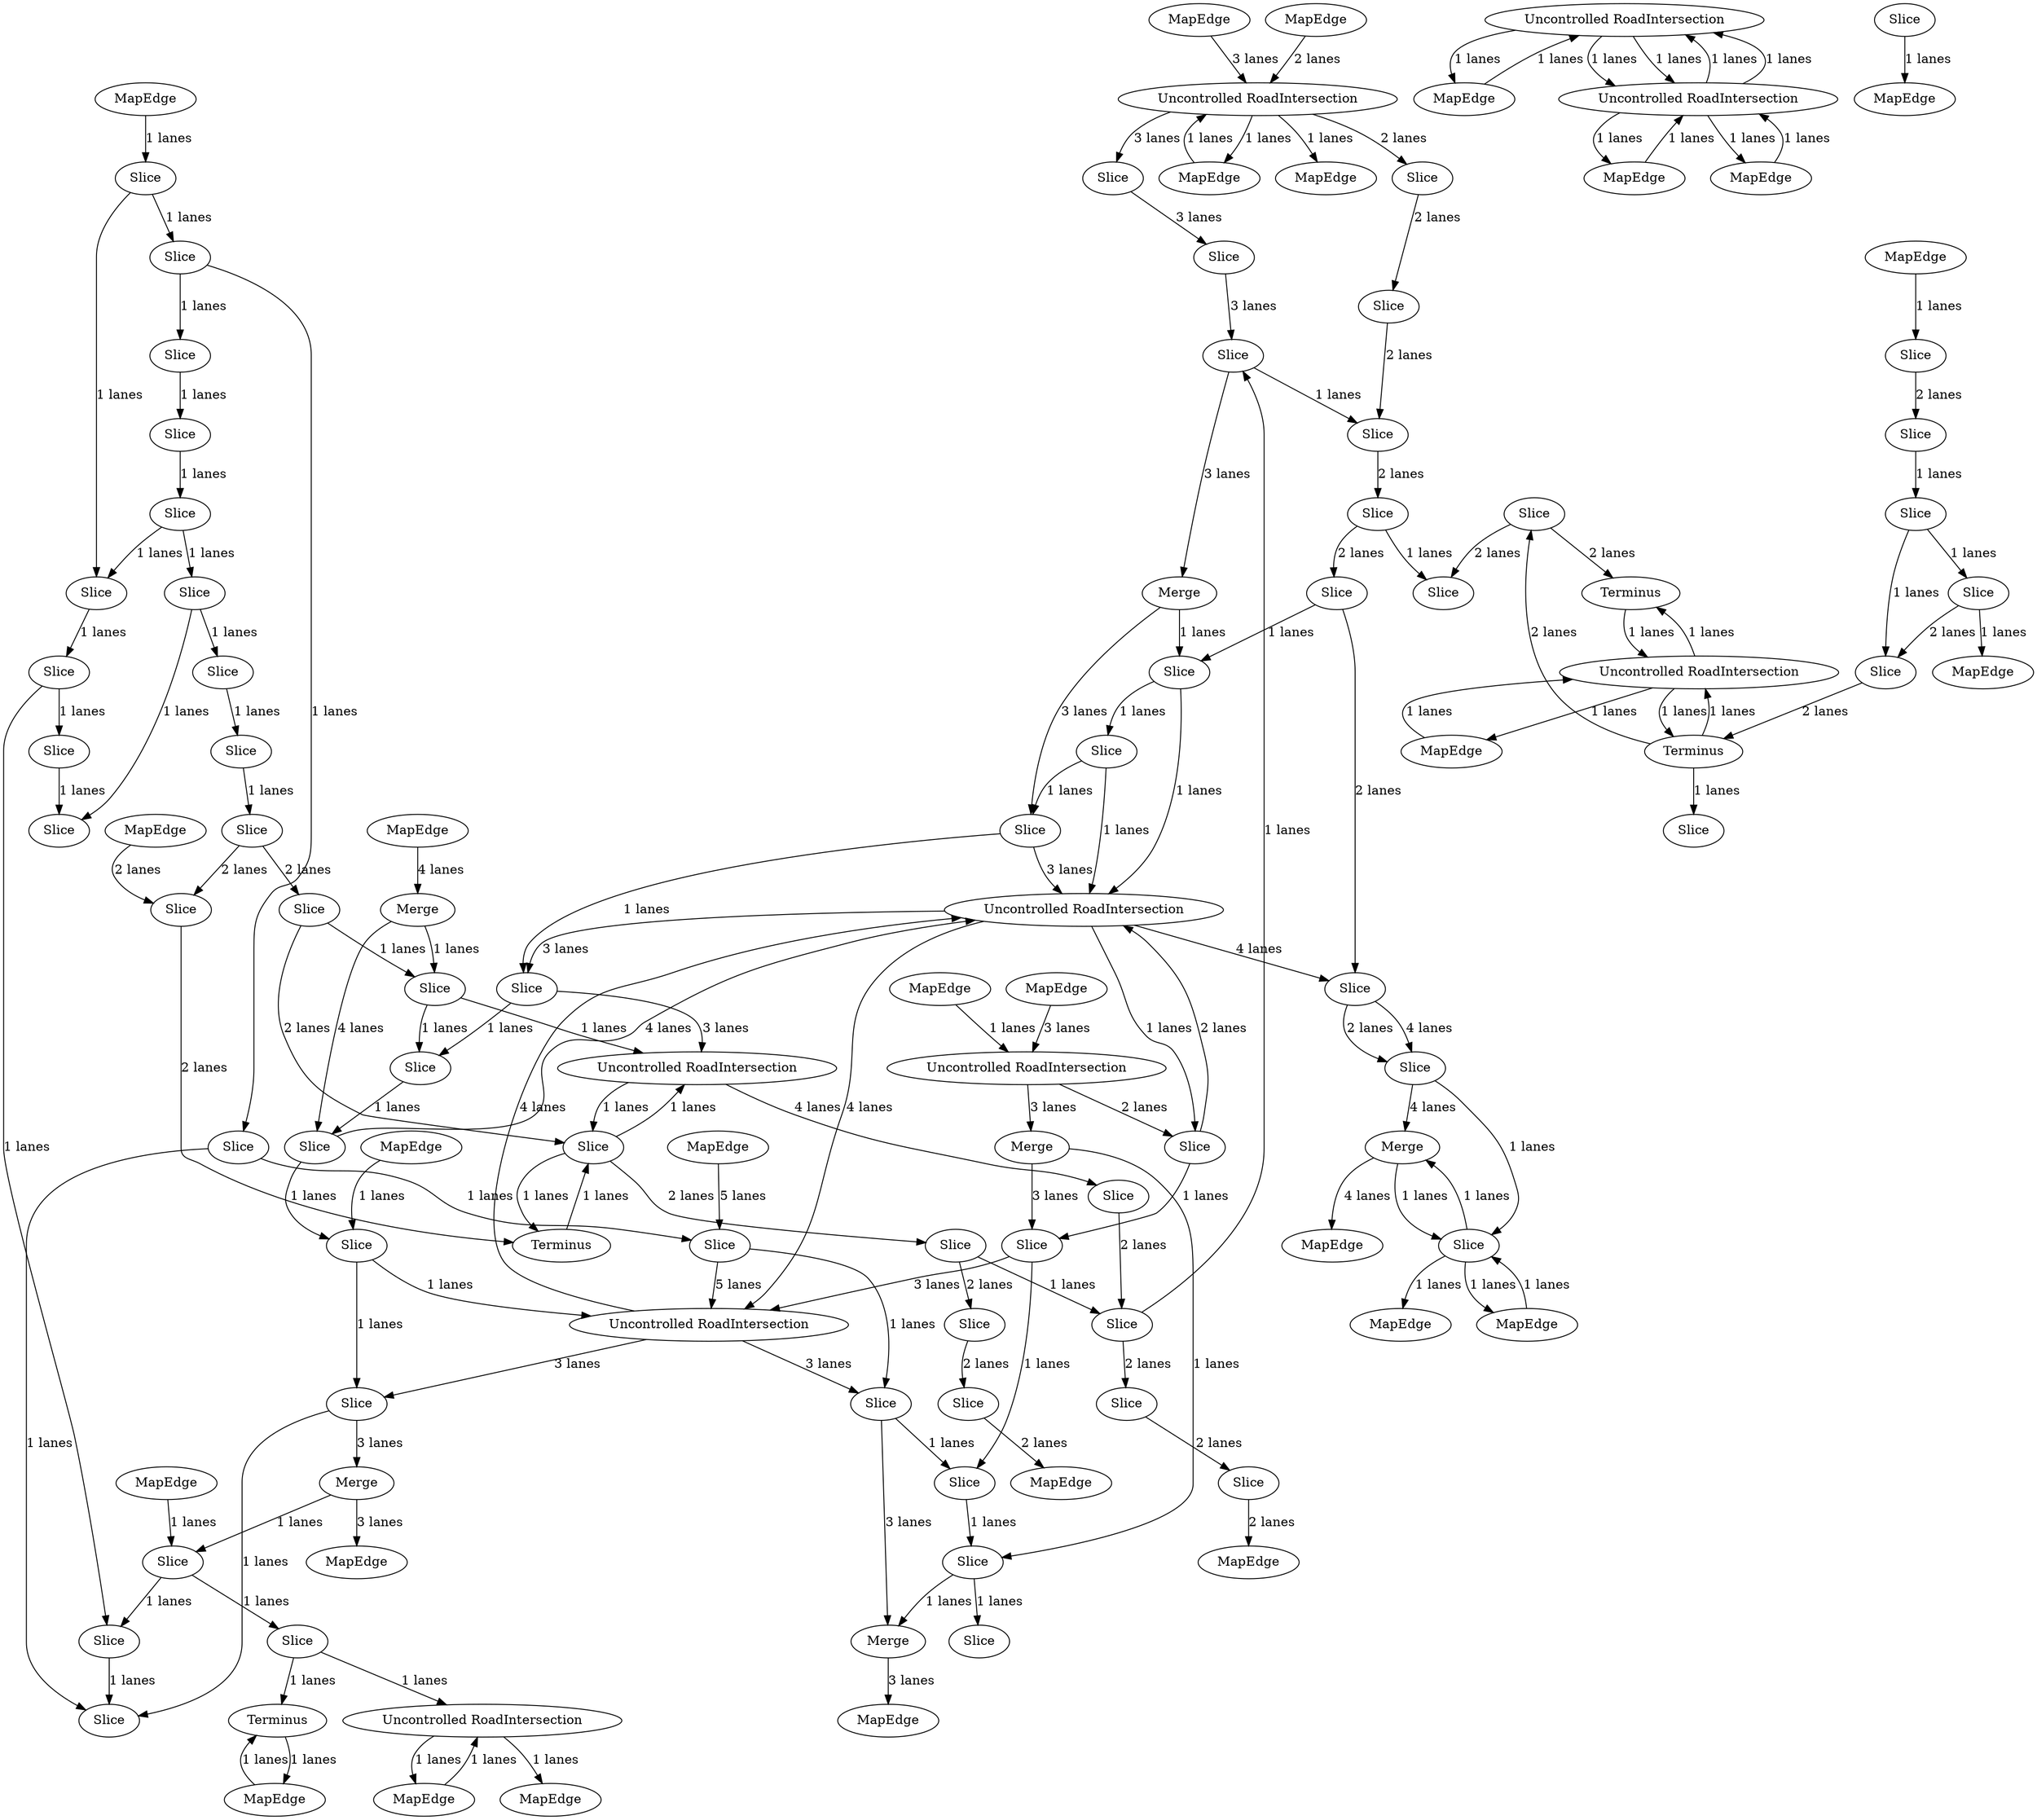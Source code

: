 digraph {
    0 [ label = "Slice" ]
    1 [ label = "Merge" ]
    2 [ label = "Merge" ]
    3 [ label = "Uncontrolled RoadIntersection" ]
    4 [ label = "Merge" ]
    5 [ label = "Merge" ]
    6 [ label = "Uncontrolled RoadIntersection" ]
    7 [ label = "MapEdge" ]
    8 [ label = "Slice" ]
    9 [ label = "Slice" ]
    10 [ label = "MapEdge" ]
    11 [ label = "Merge" ]
    12 [ label = "Uncontrolled RoadIntersection" ]
    13 [ label = "MapEdge" ]
    14 [ label = "MapEdge" ]
    15 [ label = "Uncontrolled RoadIntersection" ]
    16 [ label = "Uncontrolled RoadIntersection" ]
    17 [ label = "MapEdge" ]
    18 [ label = "Merge" ]
    19 [ label = "MapEdge" ]
    20 [ label = "Slice" ]
    21 [ label = "Uncontrolled RoadIntersection" ]
    22 [ label = "MapEdge" ]
    23 [ label = "Slice" ]
    24 [ label = "Slice" ]
    25 [ label = "Terminus" ]
    26 [ label = "Slice" ]
    27 [ label = "Slice" ]
    28 [ label = "Slice" ]
    29 [ label = "MapEdge" ]
    30 [ label = "MapEdge" ]
    31 [ label = "Slice" ]
    32 [ label = "Slice" ]
    33 [ label = "Slice" ]
    34 [ label = "Slice" ]
    35 [ label = "MapEdge" ]
    36 [ label = "Slice" ]
    37 [ label = "Slice" ]
    38 [ label = "Slice" ]
    39 [ label = "Terminus" ]
    40 [ label = "MapEdge" ]
    41 [ label = "Slice" ]
    42 [ label = "Slice" ]
    43 [ label = "Slice" ]
    44 [ label = "Slice" ]
    45 [ label = "Slice" ]
    46 [ label = "Slice" ]
    47 [ label = "Slice" ]
    48 [ label = "Slice" ]
    49 [ label = "Slice" ]
    50 [ label = "Slice" ]
    51 [ label = "Slice" ]
    52 [ label = "Slice" ]
    53 [ label = "Terminus" ]
    54 [ label = "Slice" ]
    55 [ label = "Slice" ]
    56 [ label = "MapEdge" ]
    57 [ label = "Slice" ]
    58 [ label = "Slice" ]
    59 [ label = "Terminus" ]
    60 [ label = "MapEdge" ]
    61 [ label = "Uncontrolled RoadIntersection" ]
    62 [ label = "MapEdge" ]
    63 [ label = "MapEdge" ]
    64 [ label = "Slice" ]
    65 [ label = "Slice" ]
    66 [ label = "Slice" ]
    67 [ label = "Slice" ]
    68 [ label = "Slice" ]
    69 [ label = "Slice" ]
    70 [ label = "MapEdge" ]
    71 [ label = "Slice" ]
    72 [ label = "Uncontrolled RoadIntersection" ]
    73 [ label = "Slice" ]
    74 [ label = "Slice" ]
    75 [ label = "Slice" ]
    76 [ label = "Slice" ]
    77 [ label = "Slice" ]
    78 [ label = "Slice" ]
    79 [ label = "Slice" ]
    80 [ label = "Slice" ]
    81 [ label = "Slice" ]
    82 [ label = "MapEdge" ]
    83 [ label = "Slice" ]
    84 [ label = "MapEdge" ]
    85 [ label = "Slice" ]
    86 [ label = "MapEdge" ]
    87 [ label = "MapEdge" ]
    88 [ label = "Slice" ]
    89 [ label = "Slice" ]
    90 [ label = "MapEdge" ]
    91 [ label = "Slice" ]
    92 [ label = "Slice" ]
    93 [ label = "Slice" ]
    94 [ label = "Slice" ]
    95 [ label = "MapEdge" ]
    96 [ label = "MapEdge" ]
    97 [ label = "Slice" ]
    98 [ label = "MapEdge" ]
    99 [ label = "Slice" ]
    100 [ label = "Slice" ]
    101 [ label = "Slice" ]
    102 [ label = "Slice" ]
    103 [ label = "MapEdge" ]
    104 [ label = "Slice" ]
    105 [ label = "Slice" ]
    106 [ label = "Slice" ]
    107 [ label = "MapEdge" ]
    108 [ label = "MapEdge" ]
    109 [ label = "MapEdge" ]
    110 [ label = "MapEdge" ]
    111 [ label = "Uncontrolled RoadIntersection" ]
    0 -> 1 [ label = "3 lanes" ]
    1 -> 65 [ label = "1 lanes" ]
    65 -> 21 [ label = "1 lanes" ]
    2 -> 68 [ label = "1 lanes" ]
    68 -> 3 [ label = "1 lanes" ]
    4 -> 80 [ label = "1 lanes" ]
    80 -> 5 [ label = "1 lanes" ]
    6 -> 79 [ label = "3 lanes" ]
    79 -> 5 [ label = "3 lanes" ]
    7 -> 8 [ label = "1 lanes" ]
    9 -> 38 [ label = "1 lanes" ]
    38 -> 12 [ label = "1 lanes" ]
    12 -> 10 [ label = "1 lanes" ]
    11 -> 9 [ label = "1 lanes" ]
    12 -> 13 [ label = "1 lanes" ]
    13 -> 12 [ label = "1 lanes" ]
    14 -> 15 [ label = "1 lanes" ]
    15 -> 14 [ label = "1 lanes" ]
    16 -> 111 [ label = "1 lanes" ]
    111 -> 16 [ label = "1 lanes" ]
    111 -> 17 [ label = "1 lanes" ]
    17 -> 111 [ label = "1 lanes" ]
    18 -> 106 [ label = "1 lanes" ]
    106 -> 18 [ label = "1 lanes" ]
    106 -> 19 [ label = "1 lanes" ]
    19 -> 106 [ label = "1 lanes" ]
    3 -> 20 [ label = "4 lanes" ]
    4 -> 76 [ label = "3 lanes" ]
    76 -> 6 [ label = "3 lanes" ]
    5 -> 22 [ label = "3 lanes" ]
    23 -> 24 [ label = "1 lanes" ]
    15 -> 25 [ label = "1 lanes" ]
    25 -> 15 [ label = "1 lanes" ]
    26 -> 25 [ label = "2 lanes" ]
    8 -> 27 [ label = "2 lanes" ]
    28 -> 24 [ label = "2 lanes" ]
    24 -> 53 [ label = "2 lanes" ]
    53 -> 26 [ label = "2 lanes" ]
    27 -> 23 [ label = "1 lanes" ]
    23 -> 28 [ label = "1 lanes" ]
    28 -> 29 [ label = "1 lanes" ]
    61 -> 30 [ label = "1 lanes" ]
    30 -> 61 [ label = "1 lanes" ]
    31 -> 32 [ label = "3 lanes" ]
    33 -> 34 [ label = "2 lanes" ]
    35 -> 61 [ label = "3 lanes" ]
    61 -> 31 [ label = "3 lanes" ]
    36 -> 89 [ label = "1 lanes" ]
    89 -> 0 [ label = "1 lanes" ]
    0 -> 37 [ label = "1 lanes" ]
    38 -> 39 [ label = "1 lanes" ]
    40 -> 39 [ label = "1 lanes" ]
    39 -> 40 [ label = "1 lanes" ]
    41 -> 42 [ label = "1 lanes" ]
    43 -> 46 [ label = "1 lanes" ]
    46 -> 50 [ label = "1 lanes" ]
    50 -> 44 [ label = "1 lanes" ]
    45 -> 43 [ label = "1 lanes" ]
    46 -> 47 [ label = "1 lanes" ]
    42 -> 44 [ label = "1 lanes" ]
    48 -> 49 [ label = "1 lanes" ]
    50 -> 48 [ label = "1 lanes" ]
    51 -> 47 [ label = "1 lanes" ]
    47 -> 41 [ label = "1 lanes" ]
    41 -> 52 [ label = "1 lanes" ]
    53 -> 54 [ label = "1 lanes" ]
    55 -> 56 [ label = "1 lanes" ]
    57 -> 58 [ label = "2 lanes" ]
    59 -> 83 [ label = "1 lanes" ]
    83 -> 59 [ label = "1 lanes" ]
    83 -> 3 [ label = "1 lanes" ]
    3 -> 83 [ label = "1 lanes" ]
    60 -> 58 [ label = "2 lanes" ]
    58 -> 59 [ label = "2 lanes" ]
    62 -> 72 [ label = "3 lanes" ]
    72 -> 4 [ label = "3 lanes" ]
    63 -> 72 [ label = "1 lanes" ]
    64 -> 65 [ label = "1 lanes" ]
    65 -> 74 [ label = "1 lanes" ]
    74 -> 92 [ label = "1 lanes" ]
    92 -> 93 [ label = "1 lanes" ]
    93 -> 66 [ label = "1 lanes" ]
    67 -> 68 [ label = "1 lanes" ]
    68 -> 66 [ label = "1 lanes" ]
    66 -> 73 [ label = "1 lanes" ]
    73 -> 71 [ label = "1 lanes" ]
    71 -> 94 [ label = "1 lanes" ]
    94 -> 69 [ label = "1 lanes" ]
    70 -> 71 [ label = "1 lanes" ]
    71 -> 6 [ label = "1 lanes" ]
    21 -> 101 [ label = "4 lanes" ]
    101 -> 105 [ label = "4 lanes" ]
    105 -> 18 [ label = "4 lanes" ]
    72 -> 75 [ label = "2 lanes" ]
    75 -> 21 [ label = "2 lanes" ]
    2 -> 73 [ label = "4 lanes" ]
    73 -> 21 [ label = "4 lanes" ]
    74 -> 21 [ label = "1 lanes" ]
    21 -> 75 [ label = "1 lanes" ]
    75 -> 76 [ label = "1 lanes" ]
    76 -> 77 [ label = "1 lanes" ]
    78 -> 88 [ label = "1 lanes" ]
    88 -> 79 [ label = "1 lanes" ]
    79 -> 77 [ label = "1 lanes" ]
    77 -> 80 [ label = "1 lanes" ]
    80 -> 81 [ label = "1 lanes" ]
    61 -> 82 [ label = "1 lanes" ]
    57 -> 67 [ label = "2 lanes" ]
    67 -> 83 [ label = "2 lanes" ]
    18 -> 84 [ label = "4 lanes" ]
    6 -> 21 [ label = "4 lanes" ]
    21 -> 6 [ label = "4 lanes" ]
    85 -> 45 [ label = "1 lanes" ]
    86 -> 51 [ label = "1 lanes" ]
    51 -> 85 [ label = "1 lanes" ]
    85 -> 78 [ label = "1 lanes" ]
    78 -> 69 [ label = "1 lanes" ]
    87 -> 88 [ label = "5 lanes" ]
    88 -> 6 [ label = "5 lanes" ]
    20 -> 89 [ label = "2 lanes" ]
    34 -> 90 [ label = "2 lanes" ]
    89 -> 33 [ label = "2 lanes" ]
    26 -> 91 [ label = "2 lanes" ]
    15 -> 53 [ label = "1 lanes" ]
    53 -> 15 [ label = "1 lanes" ]
    1 -> 92 [ label = "3 lanes" ]
    92 -> 21 [ label = "3 lanes" ]
    32 -> 0 [ label = "3 lanes" ]
    21 -> 93 [ label = "3 lanes" ]
    93 -> 3 [ label = "3 lanes" ]
    6 -> 94 [ label = "3 lanes" ]
    94 -> 11 [ label = "3 lanes" ]
    11 -> 95 [ label = "3 lanes" ]
    96 -> 2 [ label = "4 lanes" ]
    97 -> 91 [ label = "1 lanes" ]
    98 -> 61 [ label = "2 lanes" ]
    97 -> 64 [ label = "2 lanes" ]
    64 -> 101 [ label = "2 lanes" ]
    101 -> 105 [ label = "2 lanes" ]
    99 -> 100 [ label = "2 lanes" ]
    83 -> 36 [ label = "2 lanes" ]
    102 -> 103 [ label = "2 lanes" ]
    104 -> 102 [ label = "2 lanes" ]
    105 -> 106 [ label = "1 lanes" ]
    106 -> 107 [ label = "1 lanes" ]
    108 -> 9 [ label = "1 lanes" ]
    9 -> 52 [ label = "1 lanes" ]
    52 -> 69 [ label = "1 lanes" ]
    49 -> 57 [ label = "1 lanes" ]
    100 -> 37 [ label = "2 lanes" ]
    37 -> 97 [ label = "2 lanes" ]
    61 -> 99 [ label = "2 lanes" ]
    36 -> 104 [ label = "2 lanes" ]
    111 -> 16 [ label = "1 lanes" ]
    16 -> 111 [ label = "1 lanes" ]
    16 -> 109 [ label = "1 lanes" ]
    109 -> 16 [ label = "1 lanes" ]
    110 -> 111 [ label = "1 lanes" ]
    111 -> 110 [ label = "1 lanes" ]
}
